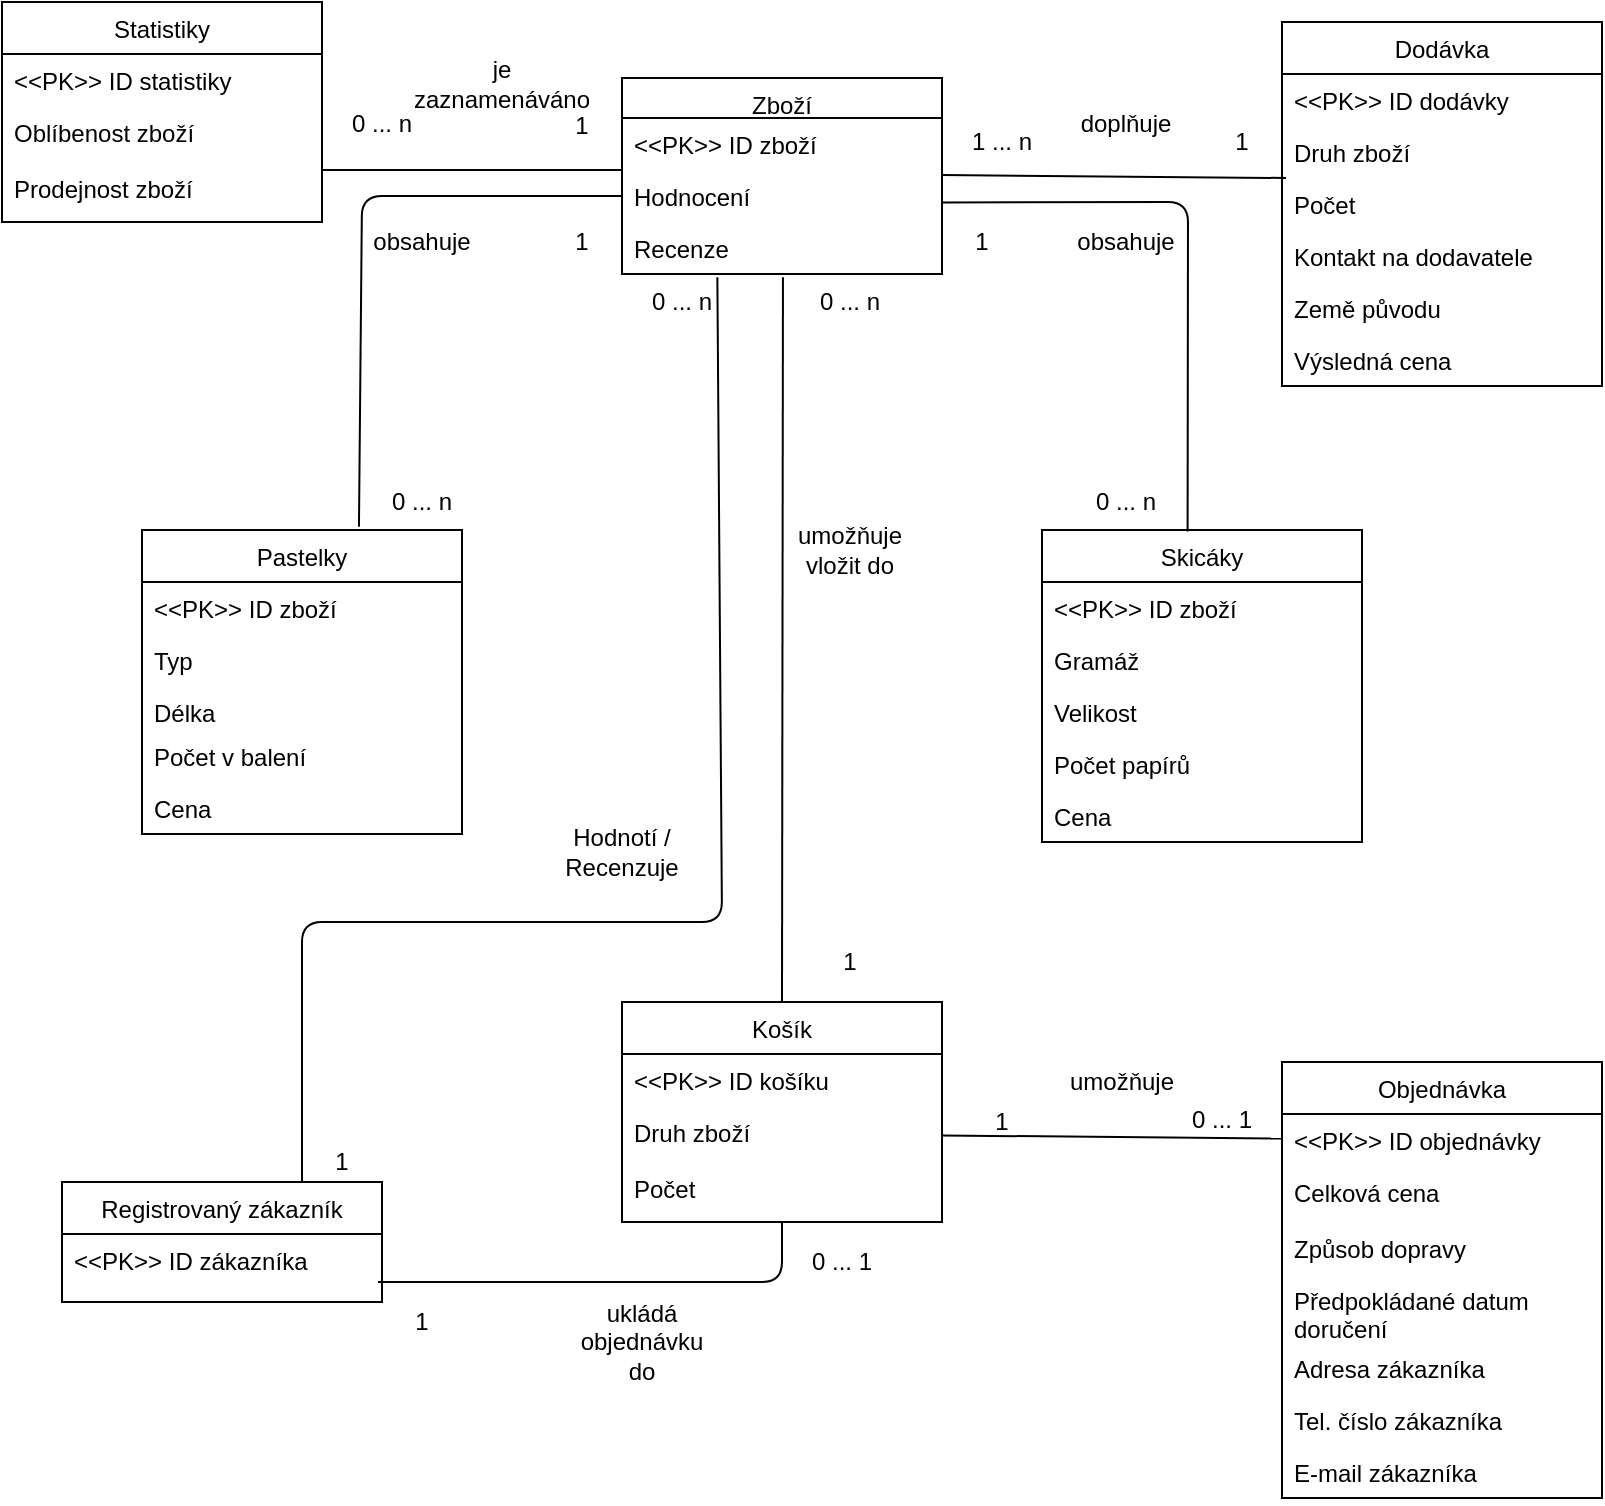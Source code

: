 <mxfile version="13.9.2" type="github">
  <diagram id="C5RBs43oDa-KdzZeNtuy" name="Page-1">
    <mxGraphModel dx="1038" dy="523" grid="1" gridSize="10" guides="1" tooltips="1" connect="1" arrows="1" fold="1" page="1" pageScale="1" pageWidth="827" pageHeight="1169" math="0" shadow="0">
      <root>
        <mxCell id="WIyWlLk6GJQsqaUBKTNV-0" />
        <mxCell id="WIyWlLk6GJQsqaUBKTNV-1" parent="WIyWlLk6GJQsqaUBKTNV-0" />
        <mxCell id="zkfFHV4jXpPFQw0GAbJ--0" value="Zboží" style="swimlane;fontStyle=0;align=center;verticalAlign=top;childLayout=stackLayout;horizontal=1;startSize=20;horizontalStack=0;resizeParent=1;resizeLast=0;collapsible=1;marginBottom=0;rounded=0;shadow=0;strokeWidth=1;" parent="WIyWlLk6GJQsqaUBKTNV-1" vertex="1">
          <mxGeometry x="320" y="78" width="160" height="98" as="geometry">
            <mxRectangle x="230" y="140" width="160" height="26" as="alternateBounds" />
          </mxGeometry>
        </mxCell>
        <mxCell id="zkfFHV4jXpPFQw0GAbJ--1" value="&lt;&lt;PK&gt;&gt; ID zboží&#xa;" style="text;align=left;verticalAlign=top;spacingLeft=4;spacingRight=4;overflow=hidden;rotatable=0;points=[[0,0.5],[1,0.5]];portConstraint=eastwest;" parent="zkfFHV4jXpPFQw0GAbJ--0" vertex="1">
          <mxGeometry y="20" width="160" height="26" as="geometry" />
        </mxCell>
        <mxCell id="zkfFHV4jXpPFQw0GAbJ--2" value="Hodnocení" style="text;align=left;verticalAlign=top;spacingLeft=4;spacingRight=4;overflow=hidden;rotatable=0;points=[[0,0.5],[1,0.5]];portConstraint=eastwest;rounded=0;shadow=0;html=0;" parent="zkfFHV4jXpPFQw0GAbJ--0" vertex="1">
          <mxGeometry y="46" width="160" height="26" as="geometry" />
        </mxCell>
        <mxCell id="JaXvLMGw2LlgTOnkyeHC-65" value="Recenze" style="text;align=left;verticalAlign=top;spacingLeft=4;spacingRight=4;overflow=hidden;rotatable=0;points=[[0,0.5],[1,0.5]];portConstraint=eastwest;rounded=0;shadow=0;html=0;" vertex="1" parent="zkfFHV4jXpPFQw0GAbJ--0">
          <mxGeometry y="72" width="160" height="26" as="geometry" />
        </mxCell>
        <mxCell id="zkfFHV4jXpPFQw0GAbJ--6" value="Pastelky" style="swimlane;fontStyle=0;align=center;verticalAlign=top;childLayout=stackLayout;horizontal=1;startSize=26;horizontalStack=0;resizeParent=1;resizeLast=0;collapsible=1;marginBottom=0;rounded=0;shadow=0;strokeWidth=1;" parent="WIyWlLk6GJQsqaUBKTNV-1" vertex="1">
          <mxGeometry x="80" y="304" width="160" height="152" as="geometry">
            <mxRectangle x="130" y="380" width="160" height="26" as="alternateBounds" />
          </mxGeometry>
        </mxCell>
        <mxCell id="zkfFHV4jXpPFQw0GAbJ--7" value="&lt;&lt;PK&gt;&gt; ID zboží" style="text;align=left;verticalAlign=top;spacingLeft=4;spacingRight=4;overflow=hidden;rotatable=0;points=[[0,0.5],[1,0.5]];portConstraint=eastwest;" parent="zkfFHV4jXpPFQw0GAbJ--6" vertex="1">
          <mxGeometry y="26" width="160" height="26" as="geometry" />
        </mxCell>
        <mxCell id="zkfFHV4jXpPFQw0GAbJ--8" value="Typ" style="text;align=left;verticalAlign=top;spacingLeft=4;spacingRight=4;overflow=hidden;rotatable=0;points=[[0,0.5],[1,0.5]];portConstraint=eastwest;rounded=0;shadow=0;html=0;" parent="zkfFHV4jXpPFQw0GAbJ--6" vertex="1">
          <mxGeometry y="52" width="160" height="26" as="geometry" />
        </mxCell>
        <mxCell id="zkfFHV4jXpPFQw0GAbJ--10" value="Délka" style="text;align=left;verticalAlign=top;spacingLeft=4;spacingRight=4;overflow=hidden;rotatable=0;points=[[0,0.5],[1,0.5]];portConstraint=eastwest;fontStyle=0" parent="zkfFHV4jXpPFQw0GAbJ--6" vertex="1">
          <mxGeometry y="78" width="160" height="22" as="geometry" />
        </mxCell>
        <mxCell id="zkfFHV4jXpPFQw0GAbJ--11" value="Počet v balení&#xa;" style="text;align=left;verticalAlign=top;spacingLeft=4;spacingRight=4;overflow=hidden;rotatable=0;points=[[0,0.5],[1,0.5]];portConstraint=eastwest;" parent="zkfFHV4jXpPFQw0GAbJ--6" vertex="1">
          <mxGeometry y="100" width="160" height="26" as="geometry" />
        </mxCell>
        <mxCell id="AJ6dEC1eVE21eoy3BHa8-21" value="Cena" style="text;align=left;verticalAlign=top;spacingLeft=4;spacingRight=4;overflow=hidden;rotatable=0;points=[[0,0.5],[1,0.5]];portConstraint=eastwest;" parent="zkfFHV4jXpPFQw0GAbJ--6" vertex="1">
          <mxGeometry y="126" width="160" height="26" as="geometry" />
        </mxCell>
        <mxCell id="zkfFHV4jXpPFQw0GAbJ--13" value="Skicáky" style="swimlane;fontStyle=0;align=center;verticalAlign=top;childLayout=stackLayout;horizontal=1;startSize=26;horizontalStack=0;resizeParent=1;resizeLast=0;collapsible=1;marginBottom=0;rounded=0;shadow=0;strokeWidth=1;" parent="WIyWlLk6GJQsqaUBKTNV-1" vertex="1">
          <mxGeometry x="530" y="304" width="160" height="156" as="geometry">
            <mxRectangle x="340" y="380" width="170" height="26" as="alternateBounds" />
          </mxGeometry>
        </mxCell>
        <mxCell id="zkfFHV4jXpPFQw0GAbJ--14" value="&lt;&lt;PK&gt;&gt; ID zboží&#xa;" style="text;align=left;verticalAlign=top;spacingLeft=4;spacingRight=4;overflow=hidden;rotatable=0;points=[[0,0.5],[1,0.5]];portConstraint=eastwest;" parent="zkfFHV4jXpPFQw0GAbJ--13" vertex="1">
          <mxGeometry y="26" width="160" height="26" as="geometry" />
        </mxCell>
        <mxCell id="AJ6dEC1eVE21eoy3BHa8-1" value="Gramáž" style="text;align=left;verticalAlign=top;spacingLeft=4;spacingRight=4;overflow=hidden;rotatable=0;points=[[0,0.5],[1,0.5]];portConstraint=eastwest;" parent="zkfFHV4jXpPFQw0GAbJ--13" vertex="1">
          <mxGeometry y="52" width="160" height="26" as="geometry" />
        </mxCell>
        <mxCell id="AJ6dEC1eVE21eoy3BHa8-0" value="Velikost" style="text;align=left;verticalAlign=top;spacingLeft=4;spacingRight=4;overflow=hidden;rotatable=0;points=[[0,0.5],[1,0.5]];portConstraint=eastwest;" parent="zkfFHV4jXpPFQw0GAbJ--13" vertex="1">
          <mxGeometry y="78" width="160" height="26" as="geometry" />
        </mxCell>
        <mxCell id="AJ6dEC1eVE21eoy3BHa8-2" value="Počet papírů" style="text;align=left;verticalAlign=top;spacingLeft=4;spacingRight=4;overflow=hidden;rotatable=0;points=[[0,0.5],[1,0.5]];portConstraint=eastwest;" parent="zkfFHV4jXpPFQw0GAbJ--13" vertex="1">
          <mxGeometry y="104" width="160" height="26" as="geometry" />
        </mxCell>
        <mxCell id="AJ6dEC1eVE21eoy3BHa8-20" value="Cena" style="text;align=left;verticalAlign=top;spacingLeft=4;spacingRight=4;overflow=hidden;rotatable=0;points=[[0,0.5],[1,0.5]];portConstraint=eastwest;" parent="zkfFHV4jXpPFQw0GAbJ--13" vertex="1">
          <mxGeometry y="130" width="160" height="26" as="geometry" />
        </mxCell>
        <mxCell id="zkfFHV4jXpPFQw0GAbJ--17" value="Dodávka" style="swimlane;fontStyle=0;align=center;verticalAlign=top;childLayout=stackLayout;horizontal=1;startSize=26;horizontalStack=0;resizeParent=1;resizeLast=0;collapsible=1;marginBottom=0;rounded=0;shadow=0;strokeWidth=1;" parent="WIyWlLk6GJQsqaUBKTNV-1" vertex="1">
          <mxGeometry x="650" y="50" width="160" height="182" as="geometry">
            <mxRectangle x="550" y="140" width="160" height="26" as="alternateBounds" />
          </mxGeometry>
        </mxCell>
        <mxCell id="zkfFHV4jXpPFQw0GAbJ--18" value="&lt;&lt;PK&gt;&gt; ID dodávky" style="text;align=left;verticalAlign=top;spacingLeft=4;spacingRight=4;overflow=hidden;rotatable=0;points=[[0,0.5],[1,0.5]];portConstraint=eastwest;" parent="zkfFHV4jXpPFQw0GAbJ--17" vertex="1">
          <mxGeometry y="26" width="160" height="26" as="geometry" />
        </mxCell>
        <mxCell id="zkfFHV4jXpPFQw0GAbJ--19" value="Druh zboží" style="text;align=left;verticalAlign=top;spacingLeft=4;spacingRight=4;overflow=hidden;rotatable=0;points=[[0,0.5],[1,0.5]];portConstraint=eastwest;rounded=0;shadow=0;html=0;" parent="zkfFHV4jXpPFQw0GAbJ--17" vertex="1">
          <mxGeometry y="52" width="160" height="26" as="geometry" />
        </mxCell>
        <mxCell id="zkfFHV4jXpPFQw0GAbJ--20" value="Počet" style="text;align=left;verticalAlign=top;spacingLeft=4;spacingRight=4;overflow=hidden;rotatable=0;points=[[0,0.5],[1,0.5]];portConstraint=eastwest;rounded=0;shadow=0;html=0;" parent="zkfFHV4jXpPFQw0GAbJ--17" vertex="1">
          <mxGeometry y="78" width="160" height="26" as="geometry" />
        </mxCell>
        <mxCell id="zkfFHV4jXpPFQw0GAbJ--21" value="Kontakt na dodavatele" style="text;align=left;verticalAlign=top;spacingLeft=4;spacingRight=4;overflow=hidden;rotatable=0;points=[[0,0.5],[1,0.5]];portConstraint=eastwest;rounded=0;shadow=0;html=0;" parent="zkfFHV4jXpPFQw0GAbJ--17" vertex="1">
          <mxGeometry y="104" width="160" height="26" as="geometry" />
        </mxCell>
        <mxCell id="AJ6dEC1eVE21eoy3BHa8-12" value="Země původu&#xa;" style="text;align=left;verticalAlign=top;spacingLeft=4;spacingRight=4;overflow=hidden;rotatable=0;points=[[0,0.5],[1,0.5]];portConstraint=eastwest;rounded=0;shadow=0;html=0;" parent="zkfFHV4jXpPFQw0GAbJ--17" vertex="1">
          <mxGeometry y="130" width="160" height="26" as="geometry" />
        </mxCell>
        <mxCell id="AJ6dEC1eVE21eoy3BHa8-13" value="Výsledná cena" style="text;align=left;verticalAlign=top;spacingLeft=4;spacingRight=4;overflow=hidden;rotatable=0;points=[[0,0.5],[1,0.5]];portConstraint=eastwest;rounded=0;shadow=0;html=0;" parent="zkfFHV4jXpPFQw0GAbJ--17" vertex="1">
          <mxGeometry y="156" width="160" height="26" as="geometry" />
        </mxCell>
        <mxCell id="AJ6dEC1eVE21eoy3BHa8-7" value="Košík" style="swimlane;fontStyle=0;align=center;verticalAlign=top;childLayout=stackLayout;horizontal=1;startSize=26;horizontalStack=0;resizeParent=1;resizeLast=0;collapsible=1;marginBottom=0;rounded=0;shadow=0;strokeWidth=1;" parent="WIyWlLk6GJQsqaUBKTNV-1" vertex="1">
          <mxGeometry x="320" y="540" width="160" height="110" as="geometry">
            <mxRectangle x="340" y="380" width="170" height="26" as="alternateBounds" />
          </mxGeometry>
        </mxCell>
        <mxCell id="AJ6dEC1eVE21eoy3BHa8-8" value="&lt;&lt;PK&gt;&gt; ID košíku" style="text;align=left;verticalAlign=top;spacingLeft=4;spacingRight=4;overflow=hidden;rotatable=0;points=[[0,0.5],[1,0.5]];portConstraint=eastwest;" parent="AJ6dEC1eVE21eoy3BHa8-7" vertex="1">
          <mxGeometry y="26" width="160" height="26" as="geometry" />
        </mxCell>
        <mxCell id="AJ6dEC1eVE21eoy3BHa8-9" value="Druh zboží" style="text;align=left;verticalAlign=top;spacingLeft=4;spacingRight=4;overflow=hidden;rotatable=0;points=[[0,0.5],[1,0.5]];portConstraint=eastwest;" parent="AJ6dEC1eVE21eoy3BHa8-7" vertex="1">
          <mxGeometry y="52" width="160" height="28" as="geometry" />
        </mxCell>
        <mxCell id="AJ6dEC1eVE21eoy3BHa8-10" value="Počet" style="text;align=left;verticalAlign=top;spacingLeft=4;spacingRight=4;overflow=hidden;rotatable=0;points=[[0,0.5],[1,0.5]];portConstraint=eastwest;" parent="AJ6dEC1eVE21eoy3BHa8-7" vertex="1">
          <mxGeometry y="80" width="160" height="26" as="geometry" />
        </mxCell>
        <mxCell id="AJ6dEC1eVE21eoy3BHa8-14" value="Statistiky&#xa;" style="swimlane;fontStyle=0;align=center;verticalAlign=top;childLayout=stackLayout;horizontal=1;startSize=26;horizontalStack=0;resizeParent=1;resizeLast=0;collapsible=1;marginBottom=0;rounded=0;shadow=0;strokeWidth=1;" parent="WIyWlLk6GJQsqaUBKTNV-1" vertex="1">
          <mxGeometry x="10" y="40" width="160" height="110" as="geometry">
            <mxRectangle x="130" y="380" width="160" height="26" as="alternateBounds" />
          </mxGeometry>
        </mxCell>
        <mxCell id="AJ6dEC1eVE21eoy3BHa8-15" value="&lt;&lt;PK&gt;&gt; ID statistiky" style="text;align=left;verticalAlign=top;spacingLeft=4;spacingRight=4;overflow=hidden;rotatable=0;points=[[0,0.5],[1,0.5]];portConstraint=eastwest;" parent="AJ6dEC1eVE21eoy3BHa8-14" vertex="1">
          <mxGeometry y="26" width="160" height="26" as="geometry" />
        </mxCell>
        <mxCell id="AJ6dEC1eVE21eoy3BHa8-16" value="Oblíbenost zboží" style="text;align=left;verticalAlign=top;spacingLeft=4;spacingRight=4;overflow=hidden;rotatable=0;points=[[0,0.5],[1,0.5]];portConstraint=eastwest;rounded=0;shadow=0;html=0;" parent="AJ6dEC1eVE21eoy3BHa8-14" vertex="1">
          <mxGeometry y="52" width="160" height="28" as="geometry" />
        </mxCell>
        <mxCell id="AJ6dEC1eVE21eoy3BHa8-17" value="Prodejnost zboží" style="text;align=left;verticalAlign=top;spacingLeft=4;spacingRight=4;overflow=hidden;rotatable=0;points=[[0,0.5],[1,0.5]];portConstraint=eastwest;fontStyle=0" parent="AJ6dEC1eVE21eoy3BHa8-14" vertex="1">
          <mxGeometry y="80" width="160" height="22" as="geometry" />
        </mxCell>
        <mxCell id="JaXvLMGw2LlgTOnkyeHC-1" value="1 ... n" style="text;html=1;strokeColor=none;fillColor=none;align=center;verticalAlign=middle;whiteSpace=wrap;rounded=0;" vertex="1" parent="WIyWlLk6GJQsqaUBKTNV-1">
          <mxGeometry x="490" y="100" width="40" height="20" as="geometry" />
        </mxCell>
        <mxCell id="JaXvLMGw2LlgTOnkyeHC-2" value="1" style="text;html=1;strokeColor=none;fillColor=none;align=center;verticalAlign=middle;whiteSpace=wrap;rounded=0;" vertex="1" parent="WIyWlLk6GJQsqaUBKTNV-1">
          <mxGeometry x="610" y="100" width="40" height="20" as="geometry" />
        </mxCell>
        <mxCell id="JaXvLMGw2LlgTOnkyeHC-4" value="doplňuje" style="text;html=1;strokeColor=none;fillColor=none;align=center;verticalAlign=middle;whiteSpace=wrap;rounded=0;" vertex="1" parent="WIyWlLk6GJQsqaUBKTNV-1">
          <mxGeometry x="552.4" y="91" width="40" height="20" as="geometry" />
        </mxCell>
        <mxCell id="JaXvLMGw2LlgTOnkyeHC-5" value="0 ... n" style="text;html=1;strokeColor=none;fillColor=none;align=center;verticalAlign=middle;whiteSpace=wrap;rounded=0;" vertex="1" parent="WIyWlLk6GJQsqaUBKTNV-1">
          <mxGeometry x="180" y="91" width="40" height="20" as="geometry" />
        </mxCell>
        <mxCell id="JaXvLMGw2LlgTOnkyeHC-6" value="je zaznamenáváno" style="text;html=1;strokeColor=none;fillColor=none;align=center;verticalAlign=middle;whiteSpace=wrap;rounded=0;" vertex="1" parent="WIyWlLk6GJQsqaUBKTNV-1">
          <mxGeometry x="240" y="71" width="40" height="20" as="geometry" />
        </mxCell>
        <mxCell id="JaXvLMGw2LlgTOnkyeHC-7" value="1" style="text;html=1;strokeColor=none;fillColor=none;align=center;verticalAlign=middle;whiteSpace=wrap;rounded=0;" vertex="1" parent="WIyWlLk6GJQsqaUBKTNV-1">
          <mxGeometry x="280" y="92" width="40" height="20" as="geometry" />
        </mxCell>
        <mxCell id="JaXvLMGw2LlgTOnkyeHC-14" value="0 ... n" style="text;html=1;strokeColor=none;fillColor=none;align=center;verticalAlign=middle;whiteSpace=wrap;rounded=0;" vertex="1" parent="WIyWlLk6GJQsqaUBKTNV-1">
          <mxGeometry x="200" y="280" width="40" height="20" as="geometry" />
        </mxCell>
        <mxCell id="JaXvLMGw2LlgTOnkyeHC-15" value="obsahuje" style="text;html=1;strokeColor=none;fillColor=none;align=center;verticalAlign=middle;whiteSpace=wrap;rounded=0;" vertex="1" parent="WIyWlLk6GJQsqaUBKTNV-1">
          <mxGeometry x="200" y="150" width="40" height="20" as="geometry" />
        </mxCell>
        <mxCell id="JaXvLMGw2LlgTOnkyeHC-16" value="1" style="text;html=1;strokeColor=none;fillColor=none;align=center;verticalAlign=middle;whiteSpace=wrap;rounded=0;" vertex="1" parent="WIyWlLk6GJQsqaUBKTNV-1">
          <mxGeometry x="280" y="150" width="40" height="20" as="geometry" />
        </mxCell>
        <mxCell id="JaXvLMGw2LlgTOnkyeHC-21" value="1" style="text;html=1;strokeColor=none;fillColor=none;align=center;verticalAlign=middle;whiteSpace=wrap;rounded=0;" vertex="1" parent="WIyWlLk6GJQsqaUBKTNV-1">
          <mxGeometry x="480" y="150" width="40" height="20" as="geometry" />
        </mxCell>
        <mxCell id="JaXvLMGw2LlgTOnkyeHC-22" value="obsahuje" style="text;html=1;strokeColor=none;fillColor=none;align=center;verticalAlign=middle;whiteSpace=wrap;rounded=0;" vertex="1" parent="WIyWlLk6GJQsqaUBKTNV-1">
          <mxGeometry x="552.4" y="150" width="40" height="20" as="geometry" />
        </mxCell>
        <mxCell id="JaXvLMGw2LlgTOnkyeHC-23" value="0 ... n" style="text;html=1;strokeColor=none;fillColor=none;align=center;verticalAlign=middle;whiteSpace=wrap;rounded=0;" vertex="1" parent="WIyWlLk6GJQsqaUBKTNV-1">
          <mxGeometry x="552.4" y="280" width="40" height="20" as="geometry" />
        </mxCell>
        <mxCell id="JaXvLMGw2LlgTOnkyeHC-24" value="0 ... n" style="text;html=1;strokeColor=none;fillColor=none;align=center;verticalAlign=middle;whiteSpace=wrap;rounded=0;" vertex="1" parent="WIyWlLk6GJQsqaUBKTNV-1">
          <mxGeometry x="414" y="180" width="40" height="20" as="geometry" />
        </mxCell>
        <mxCell id="JaXvLMGw2LlgTOnkyeHC-25" value="umožňuje vložit do" style="text;html=1;strokeColor=none;fillColor=none;align=center;verticalAlign=middle;whiteSpace=wrap;rounded=0;" vertex="1" parent="WIyWlLk6GJQsqaUBKTNV-1">
          <mxGeometry x="414" y="304" width="40" height="20" as="geometry" />
        </mxCell>
        <mxCell id="JaXvLMGw2LlgTOnkyeHC-26" value="1" style="text;html=1;strokeColor=none;fillColor=none;align=center;verticalAlign=middle;whiteSpace=wrap;rounded=0;" vertex="1" parent="WIyWlLk6GJQsqaUBKTNV-1">
          <mxGeometry x="414" y="510" width="40" height="20" as="geometry" />
        </mxCell>
        <mxCell id="JaXvLMGw2LlgTOnkyeHC-29" value="Registrovaný zákazník" style="swimlane;fontStyle=0;align=center;verticalAlign=top;childLayout=stackLayout;horizontal=1;startSize=26;horizontalStack=0;resizeParent=1;resizeLast=0;collapsible=1;marginBottom=0;rounded=0;shadow=0;strokeWidth=1;" vertex="1" parent="WIyWlLk6GJQsqaUBKTNV-1">
          <mxGeometry x="40" y="630" width="160" height="60" as="geometry">
            <mxRectangle x="340" y="380" width="170" height="26" as="alternateBounds" />
          </mxGeometry>
        </mxCell>
        <mxCell id="JaXvLMGw2LlgTOnkyeHC-30" value="&lt;&lt;PK&gt;&gt; ID zákazníka" style="text;align=left;verticalAlign=top;spacingLeft=4;spacingRight=4;overflow=hidden;rotatable=0;points=[[0,0.5],[1,0.5]];portConstraint=eastwest;" vertex="1" parent="JaXvLMGw2LlgTOnkyeHC-29">
          <mxGeometry y="26" width="160" height="26" as="geometry" />
        </mxCell>
        <mxCell id="JaXvLMGw2LlgTOnkyeHC-33" value="Objednávka" style="swimlane;fontStyle=0;align=center;verticalAlign=top;childLayout=stackLayout;horizontal=1;startSize=26;horizontalStack=0;resizeParent=1;resizeLast=0;collapsible=1;marginBottom=0;rounded=0;shadow=0;strokeWidth=1;" vertex="1" parent="WIyWlLk6GJQsqaUBKTNV-1">
          <mxGeometry x="650" y="570" width="160" height="218" as="geometry">
            <mxRectangle x="340" y="380" width="170" height="26" as="alternateBounds" />
          </mxGeometry>
        </mxCell>
        <mxCell id="JaXvLMGw2LlgTOnkyeHC-34" value="&lt;&lt;PK&gt;&gt; ID objednávky&#xa;" style="text;align=left;verticalAlign=top;spacingLeft=4;spacingRight=4;overflow=hidden;rotatable=0;points=[[0,0.5],[1,0.5]];portConstraint=eastwest;" vertex="1" parent="JaXvLMGw2LlgTOnkyeHC-33">
          <mxGeometry y="26" width="160" height="26" as="geometry" />
        </mxCell>
        <mxCell id="JaXvLMGw2LlgTOnkyeHC-35" value="Celková cena" style="text;align=left;verticalAlign=top;spacingLeft=4;spacingRight=4;overflow=hidden;rotatable=0;points=[[0,0.5],[1,0.5]];portConstraint=eastwest;" vertex="1" parent="JaXvLMGw2LlgTOnkyeHC-33">
          <mxGeometry y="52" width="160" height="28" as="geometry" />
        </mxCell>
        <mxCell id="JaXvLMGw2LlgTOnkyeHC-36" value="Způsob dopravy" style="text;align=left;verticalAlign=top;spacingLeft=4;spacingRight=4;overflow=hidden;rotatable=0;points=[[0,0.5],[1,0.5]];portConstraint=eastwest;" vertex="1" parent="JaXvLMGw2LlgTOnkyeHC-33">
          <mxGeometry y="80" width="160" height="26" as="geometry" />
        </mxCell>
        <mxCell id="JaXvLMGw2LlgTOnkyeHC-44" value="Předpokládané datum&#xa;doručení" style="text;align=left;verticalAlign=top;spacingLeft=4;spacingRight=4;overflow=hidden;rotatable=0;points=[[0,0.5],[1,0.5]];portConstraint=eastwest;" vertex="1" parent="JaXvLMGw2LlgTOnkyeHC-33">
          <mxGeometry y="106" width="160" height="34" as="geometry" />
        </mxCell>
        <mxCell id="JaXvLMGw2LlgTOnkyeHC-45" value="Adresa zákazníka" style="text;align=left;verticalAlign=top;spacingLeft=4;spacingRight=4;overflow=hidden;rotatable=0;points=[[0,0.5],[1,0.5]];portConstraint=eastwest;" vertex="1" parent="JaXvLMGw2LlgTOnkyeHC-33">
          <mxGeometry y="140" width="160" height="26" as="geometry" />
        </mxCell>
        <mxCell id="JaXvLMGw2LlgTOnkyeHC-46" value="Tel. číslo zákazníka" style="text;align=left;verticalAlign=top;spacingLeft=4;spacingRight=4;overflow=hidden;rotatable=0;points=[[0,0.5],[1,0.5]];portConstraint=eastwest;" vertex="1" parent="JaXvLMGw2LlgTOnkyeHC-33">
          <mxGeometry y="166" width="160" height="26" as="geometry" />
        </mxCell>
        <mxCell id="JaXvLMGw2LlgTOnkyeHC-47" value="E-mail zákazníka" style="text;align=left;verticalAlign=top;spacingLeft=4;spacingRight=4;overflow=hidden;rotatable=0;points=[[0,0.5],[1,0.5]];portConstraint=eastwest;" vertex="1" parent="JaXvLMGw2LlgTOnkyeHC-33">
          <mxGeometry y="192" width="160" height="26" as="geometry" />
        </mxCell>
        <mxCell id="JaXvLMGw2LlgTOnkyeHC-38" value="1" style="text;html=1;strokeColor=none;fillColor=none;align=center;verticalAlign=middle;whiteSpace=wrap;rounded=0;" vertex="1" parent="WIyWlLk6GJQsqaUBKTNV-1">
          <mxGeometry x="200" y="690" width="40" height="20" as="geometry" />
        </mxCell>
        <mxCell id="JaXvLMGw2LlgTOnkyeHC-39" value="0 ... 1" style="text;html=1;strokeColor=none;fillColor=none;align=center;verticalAlign=middle;whiteSpace=wrap;rounded=0;" vertex="1" parent="WIyWlLk6GJQsqaUBKTNV-1">
          <mxGeometry x="410" y="660" width="40" height="20" as="geometry" />
        </mxCell>
        <mxCell id="JaXvLMGw2LlgTOnkyeHC-40" value="ukládá objednávku do" style="text;html=1;strokeColor=none;fillColor=none;align=center;verticalAlign=middle;whiteSpace=wrap;rounded=0;" vertex="1" parent="WIyWlLk6GJQsqaUBKTNV-1">
          <mxGeometry x="310" y="700" width="40" height="20" as="geometry" />
        </mxCell>
        <mxCell id="JaXvLMGw2LlgTOnkyeHC-48" value="1" style="text;html=1;strokeColor=none;fillColor=none;align=center;verticalAlign=middle;whiteSpace=wrap;rounded=0;" vertex="1" parent="WIyWlLk6GJQsqaUBKTNV-1">
          <mxGeometry x="490" y="590" width="40" height="20" as="geometry" />
        </mxCell>
        <mxCell id="JaXvLMGw2LlgTOnkyeHC-50" value="0 ... 1" style="text;html=1;strokeColor=none;fillColor=none;align=center;verticalAlign=middle;whiteSpace=wrap;rounded=0;" vertex="1" parent="WIyWlLk6GJQsqaUBKTNV-1">
          <mxGeometry x="600" y="589" width="40" height="20" as="geometry" />
        </mxCell>
        <mxCell id="JaXvLMGw2LlgTOnkyeHC-51" value="umožňuje" style="text;html=1;strokeColor=none;fillColor=none;align=center;verticalAlign=middle;whiteSpace=wrap;rounded=0;" vertex="1" parent="WIyWlLk6GJQsqaUBKTNV-1">
          <mxGeometry x="550" y="570" width="40" height="20" as="geometry" />
        </mxCell>
        <mxCell id="JaXvLMGw2LlgTOnkyeHC-54" style="edgeStyle=orthogonalEdgeStyle;rounded=0;orthogonalLoop=1;jettySize=auto;html=1;exitX=0.5;exitY=1;exitDx=0;exitDy=0;" edge="1" parent="WIyWlLk6GJQsqaUBKTNV-1" source="JaXvLMGw2LlgTOnkyeHC-16" target="JaXvLMGw2LlgTOnkyeHC-16">
          <mxGeometry relative="1" as="geometry" />
        </mxCell>
        <mxCell id="JaXvLMGw2LlgTOnkyeHC-67" value="1" style="text;html=1;strokeColor=none;fillColor=none;align=center;verticalAlign=middle;whiteSpace=wrap;rounded=0;" vertex="1" parent="WIyWlLk6GJQsqaUBKTNV-1">
          <mxGeometry x="160" y="610" width="40" height="20" as="geometry" />
        </mxCell>
        <mxCell id="JaXvLMGw2LlgTOnkyeHC-68" value="Hodnotí / Recenzuje" style="text;html=1;strokeColor=none;fillColor=none;align=center;verticalAlign=middle;whiteSpace=wrap;rounded=0;" vertex="1" parent="WIyWlLk6GJQsqaUBKTNV-1">
          <mxGeometry x="280" y="450" width="80" height="30" as="geometry" />
        </mxCell>
        <mxCell id="JaXvLMGw2LlgTOnkyeHC-69" value="0 ... n" style="text;html=1;strokeColor=none;fillColor=none;align=center;verticalAlign=middle;whiteSpace=wrap;rounded=0;" vertex="1" parent="WIyWlLk6GJQsqaUBKTNV-1">
          <mxGeometry x="330" y="180" width="40" height="20" as="geometry" />
        </mxCell>
        <mxCell id="JaXvLMGw2LlgTOnkyeHC-70" value="" style="endArrow=none;html=1;entryX=-0.002;entryY=0;entryDx=0;entryDy=0;entryPerimeter=0;exitX=1;exitY=0.182;exitDx=0;exitDy=0;exitPerimeter=0;" edge="1" parent="WIyWlLk6GJQsqaUBKTNV-1" source="AJ6dEC1eVE21eoy3BHa8-17" target="zkfFHV4jXpPFQw0GAbJ--2">
          <mxGeometry width="50" height="50" relative="1" as="geometry">
            <mxPoint x="430" y="260" as="sourcePoint" />
            <mxPoint x="480" y="210" as="targetPoint" />
          </mxGeometry>
        </mxCell>
        <mxCell id="JaXvLMGw2LlgTOnkyeHC-71" value="" style="endArrow=none;html=1;entryX=0;entryY=0.5;entryDx=0;entryDy=0;exitX=0.678;exitY=-0.011;exitDx=0;exitDy=0;exitPerimeter=0;" edge="1" parent="WIyWlLk6GJQsqaUBKTNV-1" source="zkfFHV4jXpPFQw0GAbJ--6" target="zkfFHV4jXpPFQw0GAbJ--2">
          <mxGeometry width="50" height="50" relative="1" as="geometry">
            <mxPoint x="180" y="134.004" as="sourcePoint" />
            <mxPoint x="329.68" y="134" as="targetPoint" />
            <Array as="points">
              <mxPoint x="190" y="137" />
            </Array>
          </mxGeometry>
        </mxCell>
        <mxCell id="JaXvLMGw2LlgTOnkyeHC-73" value="" style="endArrow=none;html=1;exitX=1;exitY=0.182;exitDx=0;exitDy=0;exitPerimeter=0;" edge="1" parent="WIyWlLk6GJQsqaUBKTNV-1">
          <mxGeometry width="50" height="50" relative="1" as="geometry">
            <mxPoint x="480" y="126.504" as="sourcePoint" />
            <mxPoint x="652" y="128" as="targetPoint" />
          </mxGeometry>
        </mxCell>
        <mxCell id="JaXvLMGw2LlgTOnkyeHC-75" value="" style="endArrow=none;html=1;exitX=0.75;exitY=0;exitDx=0;exitDy=0;entryX=0.298;entryY=1.062;entryDx=0;entryDy=0;entryPerimeter=0;" edge="1" parent="WIyWlLk6GJQsqaUBKTNV-1" source="JaXvLMGw2LlgTOnkyeHC-29" target="JaXvLMGw2LlgTOnkyeHC-65">
          <mxGeometry width="50" height="50" relative="1" as="geometry">
            <mxPoint x="180" y="134.004" as="sourcePoint" />
            <mxPoint x="370" y="180" as="targetPoint" />
            <Array as="points">
              <mxPoint x="160" y="500" />
              <mxPoint x="370" y="500" />
            </Array>
          </mxGeometry>
        </mxCell>
        <mxCell id="JaXvLMGw2LlgTOnkyeHC-76" value="" style="endArrow=none;html=1;entryX=0.503;entryY=1.062;entryDx=0;entryDy=0;entryPerimeter=0;exitX=0.5;exitY=0;exitDx=0;exitDy=0;" edge="1" parent="WIyWlLk6GJQsqaUBKTNV-1" source="AJ6dEC1eVE21eoy3BHa8-7" target="JaXvLMGw2LlgTOnkyeHC-65">
          <mxGeometry width="50" height="50" relative="1" as="geometry">
            <mxPoint x="180" y="134.004" as="sourcePoint" />
            <mxPoint x="329.68" y="134" as="targetPoint" />
          </mxGeometry>
        </mxCell>
        <mxCell id="JaXvLMGw2LlgTOnkyeHC-78" value="" style="endArrow=none;html=1;exitX=1;exitY=0.182;exitDx=0;exitDy=0;exitPerimeter=0;entryX=0.5;entryY=1;entryDx=0;entryDy=0;" edge="1" parent="WIyWlLk6GJQsqaUBKTNV-1" target="AJ6dEC1eVE21eoy3BHa8-7">
          <mxGeometry width="50" height="50" relative="1" as="geometry">
            <mxPoint x="198" y="680.004" as="sourcePoint" />
            <mxPoint x="370" y="681.5" as="targetPoint" />
            <Array as="points">
              <mxPoint x="400" y="680" />
            </Array>
          </mxGeometry>
        </mxCell>
        <mxCell id="JaXvLMGw2LlgTOnkyeHC-80" value="" style="endArrow=none;html=1;" edge="1" parent="WIyWlLk6GJQsqaUBKTNV-1" source="AJ6dEC1eVE21eoy3BHa8-9" target="JaXvLMGw2LlgTOnkyeHC-34">
          <mxGeometry width="50" height="50" relative="1" as="geometry">
            <mxPoint x="478" y="611" as="sourcePoint" />
            <mxPoint x="650" y="610.5" as="targetPoint" />
          </mxGeometry>
        </mxCell>
        <mxCell id="JaXvLMGw2LlgTOnkyeHC-81" value="" style="endArrow=none;html=1;exitX=1;exitY=0.182;exitDx=0;exitDy=0;exitPerimeter=0;entryX=0.455;entryY=0.005;entryDx=0;entryDy=0;entryPerimeter=0;" edge="1" parent="WIyWlLk6GJQsqaUBKTNV-1" target="zkfFHV4jXpPFQw0GAbJ--13">
          <mxGeometry width="50" height="50" relative="1" as="geometry">
            <mxPoint x="480" y="140.254" as="sourcePoint" />
            <mxPoint x="652" y="141.75" as="targetPoint" />
            <Array as="points">
              <mxPoint x="603" y="140" />
            </Array>
          </mxGeometry>
        </mxCell>
      </root>
    </mxGraphModel>
  </diagram>
</mxfile>

